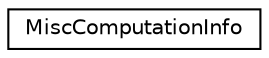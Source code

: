 digraph "Graphical Class Hierarchy"
{
  edge [fontname="Helvetica",fontsize="10",labelfontname="Helvetica",labelfontsize="10"];
  node [fontname="Helvetica",fontsize="10",shape=record];
  rankdir="LR";
  Node0 [label="MiscComputationInfo",height=0.2,width=0.4,color="black", fillcolor="white", style="filled",URL="$structkaldi_1_1nnet3_1_1MiscComputationInfo.html"];
}
